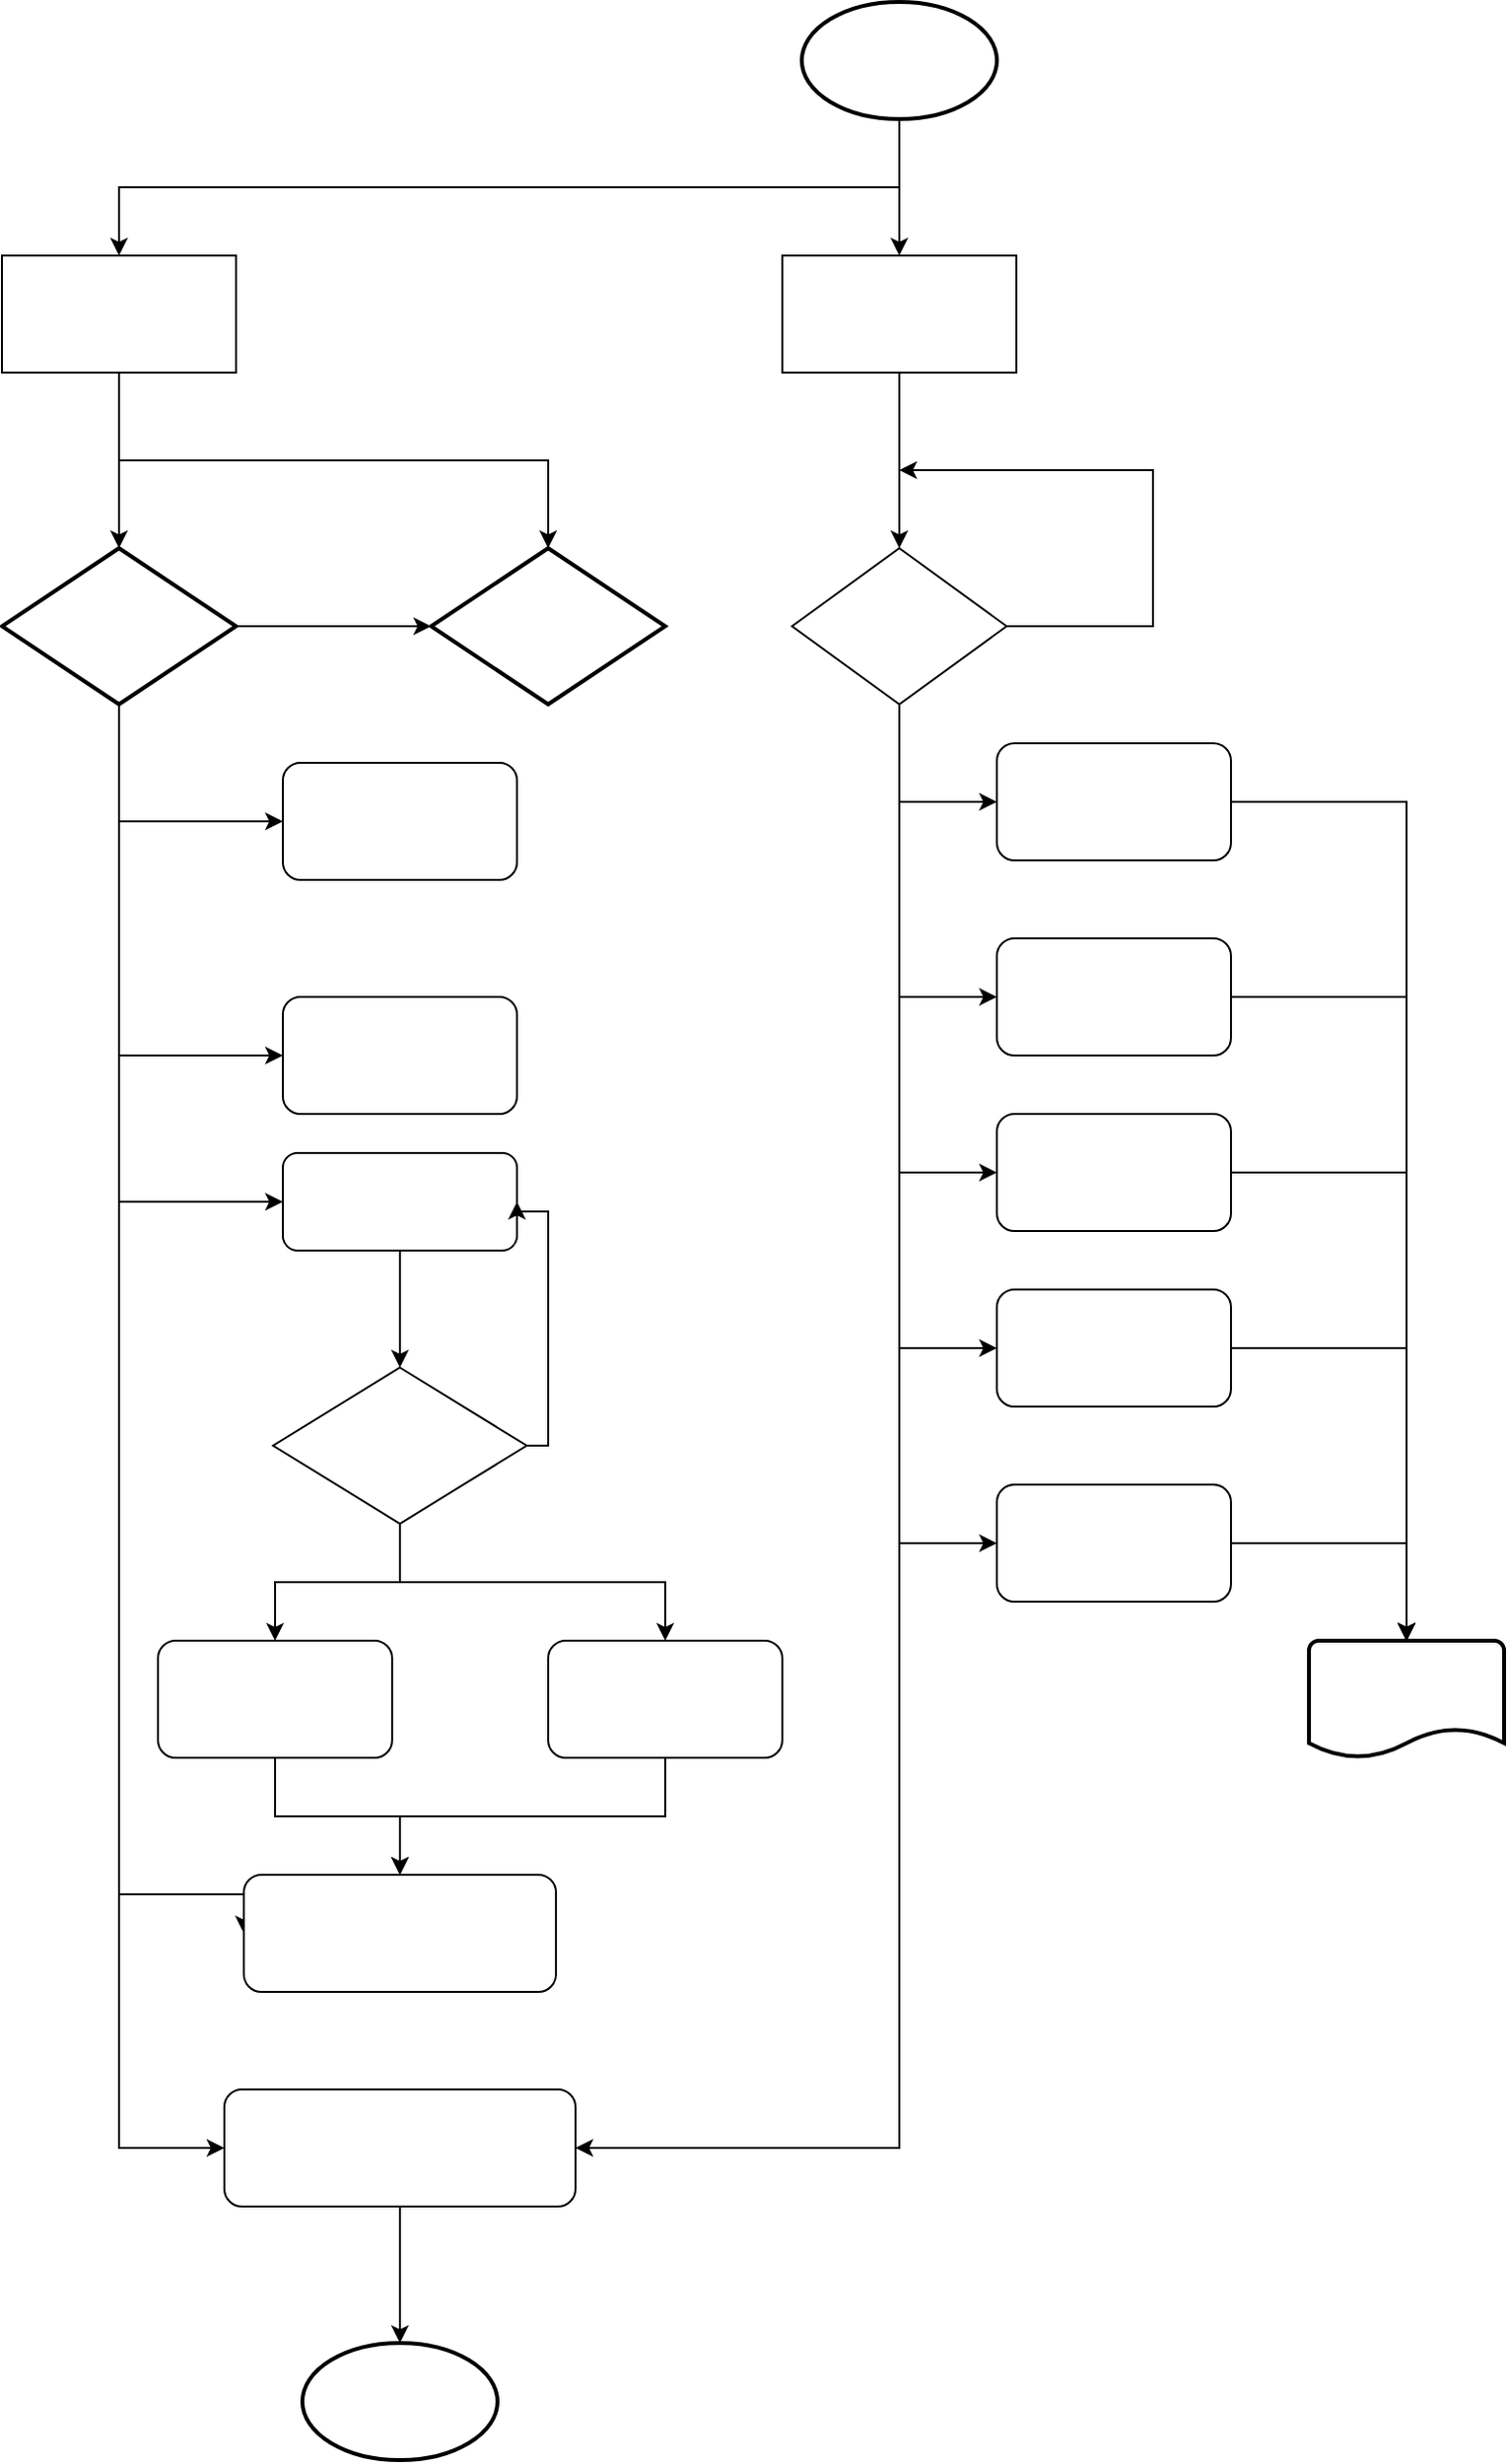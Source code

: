 <mxfile version="23.1.7" type="github">
  <diagram id="C5RBs43oDa-KdzZeNtuy" name="Page-1">
    <mxGraphModel dx="1249" dy="2435" grid="1" gridSize="10" guides="1" tooltips="1" connect="1" arrows="1" fold="1" page="1" pageScale="1" pageWidth="827" pageHeight="1169" background="none" math="0" shadow="0">
      <root>
        <mxCell id="WIyWlLk6GJQsqaUBKTNV-0" />
        <mxCell id="WIyWlLk6GJQsqaUBKTNV-1" parent="WIyWlLk6GJQsqaUBKTNV-0" />
        <mxCell id="BUGnZ8fRKYAwxfEeawZM-7" style="edgeStyle=orthogonalEdgeStyle;rounded=0;orthogonalLoop=1;jettySize=auto;html=1;exitX=0.5;exitY=1;exitDx=0;exitDy=0;exitPerimeter=0;" edge="1" parent="WIyWlLk6GJQsqaUBKTNV-1" source="BUGnZ8fRKYAwxfEeawZM-0" target="BUGnZ8fRKYAwxfEeawZM-6">
          <mxGeometry relative="1" as="geometry" />
        </mxCell>
        <mxCell id="BUGnZ8fRKYAwxfEeawZM-10" style="edgeStyle=orthogonalEdgeStyle;rounded=0;orthogonalLoop=1;jettySize=auto;html=1;" edge="1" parent="WIyWlLk6GJQsqaUBKTNV-1" source="BUGnZ8fRKYAwxfEeawZM-0" target="BUGnZ8fRKYAwxfEeawZM-5">
          <mxGeometry relative="1" as="geometry" />
        </mxCell>
        <mxCell id="BUGnZ8fRKYAwxfEeawZM-0" value="" style="strokeWidth=2;html=1;shape=mxgraph.flowchart.start_1;whiteSpace=wrap;" vertex="1" parent="WIyWlLk6GJQsqaUBKTNV-1">
          <mxGeometry x="530" width="100" height="60" as="geometry" />
        </mxCell>
        <mxCell id="BUGnZ8fRKYAwxfEeawZM-1" value="" style="strokeWidth=2;html=1;shape=mxgraph.flowchart.start_1;whiteSpace=wrap;" vertex="1" parent="WIyWlLk6GJQsqaUBKTNV-1">
          <mxGeometry x="274" y="1200" width="100" height="60" as="geometry" />
        </mxCell>
        <mxCell id="BUGnZ8fRKYAwxfEeawZM-4" style="edgeStyle=orthogonalEdgeStyle;rounded=0;orthogonalLoop=1;jettySize=auto;html=1;exitX=0.5;exitY=1;exitDx=0;exitDy=0;" edge="1" parent="WIyWlLk6GJQsqaUBKTNV-1">
          <mxGeometry relative="1" as="geometry">
            <mxPoint x="464" y="160" as="sourcePoint" />
            <mxPoint x="464" y="160" as="targetPoint" />
          </mxGeometry>
        </mxCell>
        <mxCell id="BUGnZ8fRKYAwxfEeawZM-42" style="edgeStyle=orthogonalEdgeStyle;rounded=0;orthogonalLoop=1;jettySize=auto;html=1;" edge="1" parent="WIyWlLk6GJQsqaUBKTNV-1" source="BUGnZ8fRKYAwxfEeawZM-5" target="BUGnZ8fRKYAwxfEeawZM-41">
          <mxGeometry relative="1" as="geometry" />
        </mxCell>
        <mxCell id="BUGnZ8fRKYAwxfEeawZM-5" value="" style="rounded=0;whiteSpace=wrap;html=1;" vertex="1" parent="WIyWlLk6GJQsqaUBKTNV-1">
          <mxGeometry x="520" y="130" width="120" height="60" as="geometry" />
        </mxCell>
        <mxCell id="BUGnZ8fRKYAwxfEeawZM-13" style="edgeStyle=orthogonalEdgeStyle;rounded=0;orthogonalLoop=1;jettySize=auto;html=1;" edge="1" parent="WIyWlLk6GJQsqaUBKTNV-1" source="BUGnZ8fRKYAwxfEeawZM-6" target="BUGnZ8fRKYAwxfEeawZM-8">
          <mxGeometry relative="1" as="geometry" />
        </mxCell>
        <mxCell id="BUGnZ8fRKYAwxfEeawZM-14" style="edgeStyle=orthogonalEdgeStyle;rounded=0;orthogonalLoop=1;jettySize=auto;html=1;exitX=0.5;exitY=1;exitDx=0;exitDy=0;" edge="1" parent="WIyWlLk6GJQsqaUBKTNV-1" source="BUGnZ8fRKYAwxfEeawZM-6" target="BUGnZ8fRKYAwxfEeawZM-12">
          <mxGeometry relative="1" as="geometry" />
        </mxCell>
        <mxCell id="BUGnZ8fRKYAwxfEeawZM-6" value="" style="rounded=0;whiteSpace=wrap;html=1;" vertex="1" parent="WIyWlLk6GJQsqaUBKTNV-1">
          <mxGeometry x="120" y="130" width="120" height="60" as="geometry" />
        </mxCell>
        <mxCell id="BUGnZ8fRKYAwxfEeawZM-15" style="edgeStyle=orthogonalEdgeStyle;rounded=0;orthogonalLoop=1;jettySize=auto;html=1;" edge="1" parent="WIyWlLk6GJQsqaUBKTNV-1" source="BUGnZ8fRKYAwxfEeawZM-8" target="BUGnZ8fRKYAwxfEeawZM-12">
          <mxGeometry relative="1" as="geometry" />
        </mxCell>
        <mxCell id="BUGnZ8fRKYAwxfEeawZM-22" style="edgeStyle=orthogonalEdgeStyle;rounded=0;orthogonalLoop=1;jettySize=auto;html=1;entryX=0;entryY=0.5;entryDx=0;entryDy=0;" edge="1" parent="WIyWlLk6GJQsqaUBKTNV-1" source="BUGnZ8fRKYAwxfEeawZM-8" target="BUGnZ8fRKYAwxfEeawZM-20">
          <mxGeometry relative="1" as="geometry" />
        </mxCell>
        <mxCell id="BUGnZ8fRKYAwxfEeawZM-23" style="edgeStyle=orthogonalEdgeStyle;rounded=0;orthogonalLoop=1;jettySize=auto;html=1;entryX=0;entryY=0.5;entryDx=0;entryDy=0;exitX=0.5;exitY=1;exitDx=0;exitDy=0;exitPerimeter=0;" edge="1" parent="WIyWlLk6GJQsqaUBKTNV-1" source="BUGnZ8fRKYAwxfEeawZM-8" target="BUGnZ8fRKYAwxfEeawZM-17">
          <mxGeometry relative="1" as="geometry" />
        </mxCell>
        <mxCell id="BUGnZ8fRKYAwxfEeawZM-24" style="edgeStyle=orthogonalEdgeStyle;rounded=0;orthogonalLoop=1;jettySize=auto;html=1;entryX=0;entryY=0.5;entryDx=0;entryDy=0;exitX=0.5;exitY=1;exitDx=0;exitDy=0;exitPerimeter=0;" edge="1" parent="WIyWlLk6GJQsqaUBKTNV-1" source="BUGnZ8fRKYAwxfEeawZM-8" target="BUGnZ8fRKYAwxfEeawZM-18">
          <mxGeometry relative="1" as="geometry" />
        </mxCell>
        <mxCell id="BUGnZ8fRKYAwxfEeawZM-27" style="edgeStyle=orthogonalEdgeStyle;rounded=0;orthogonalLoop=1;jettySize=auto;html=1;entryX=0;entryY=0.5;entryDx=0;entryDy=0;exitX=0.5;exitY=1;exitDx=0;exitDy=0;exitPerimeter=0;" edge="1" parent="WIyWlLk6GJQsqaUBKTNV-1" source="BUGnZ8fRKYAwxfEeawZM-8" target="BUGnZ8fRKYAwxfEeawZM-26">
          <mxGeometry relative="1" as="geometry" />
        </mxCell>
        <mxCell id="BUGnZ8fRKYAwxfEeawZM-38" style="edgeStyle=orthogonalEdgeStyle;rounded=0;orthogonalLoop=1;jettySize=auto;html=1;entryX=0;entryY=0.5;entryDx=0;entryDy=0;exitX=0.5;exitY=1;exitDx=0;exitDy=0;exitPerimeter=0;" edge="1" parent="WIyWlLk6GJQsqaUBKTNV-1" source="BUGnZ8fRKYAwxfEeawZM-8" target="BUGnZ8fRKYAwxfEeawZM-37">
          <mxGeometry relative="1" as="geometry">
            <Array as="points">
              <mxPoint x="180" y="970" />
            </Array>
          </mxGeometry>
        </mxCell>
        <mxCell id="BUGnZ8fRKYAwxfEeawZM-8" value="" style="strokeWidth=2;html=1;shape=mxgraph.flowchart.decision;whiteSpace=wrap;" vertex="1" parent="WIyWlLk6GJQsqaUBKTNV-1">
          <mxGeometry x="120" y="280" width="120" height="80" as="geometry" />
        </mxCell>
        <mxCell id="BUGnZ8fRKYAwxfEeawZM-12" value="" style="strokeWidth=2;html=1;shape=mxgraph.flowchart.decision;whiteSpace=wrap;" vertex="1" parent="WIyWlLk6GJQsqaUBKTNV-1">
          <mxGeometry x="340" y="280" width="120" height="80" as="geometry" />
        </mxCell>
        <mxCell id="BUGnZ8fRKYAwxfEeawZM-17" value="" style="rounded=1;whiteSpace=wrap;html=1;" vertex="1" parent="WIyWlLk6GJQsqaUBKTNV-1">
          <mxGeometry x="264" y="390" width="120" height="60" as="geometry" />
        </mxCell>
        <mxCell id="BUGnZ8fRKYAwxfEeawZM-18" value="" style="rounded=1;whiteSpace=wrap;html=1;" vertex="1" parent="WIyWlLk6GJQsqaUBKTNV-1">
          <mxGeometry x="264" y="510" width="120" height="60" as="geometry" />
        </mxCell>
        <mxCell id="BUGnZ8fRKYAwxfEeawZM-21" style="edgeStyle=orthogonalEdgeStyle;rounded=0;orthogonalLoop=1;jettySize=auto;html=1;" edge="1" parent="WIyWlLk6GJQsqaUBKTNV-1" source="BUGnZ8fRKYAwxfEeawZM-20" target="BUGnZ8fRKYAwxfEeawZM-1">
          <mxGeometry relative="1" as="geometry" />
        </mxCell>
        <mxCell id="BUGnZ8fRKYAwxfEeawZM-20" value="" style="rounded=1;whiteSpace=wrap;html=1;" vertex="1" parent="WIyWlLk6GJQsqaUBKTNV-1">
          <mxGeometry x="234" y="1070" width="180" height="60" as="geometry" />
        </mxCell>
        <mxCell id="BUGnZ8fRKYAwxfEeawZM-32" style="edgeStyle=orthogonalEdgeStyle;rounded=0;orthogonalLoop=1;jettySize=auto;html=1;" edge="1" parent="WIyWlLk6GJQsqaUBKTNV-1" source="BUGnZ8fRKYAwxfEeawZM-26" target="BUGnZ8fRKYAwxfEeawZM-28">
          <mxGeometry relative="1" as="geometry" />
        </mxCell>
        <mxCell id="BUGnZ8fRKYAwxfEeawZM-26" value="" style="rounded=1;whiteSpace=wrap;html=1;" vertex="1" parent="WIyWlLk6GJQsqaUBKTNV-1">
          <mxGeometry x="264" y="590" width="120" height="50" as="geometry" />
        </mxCell>
        <mxCell id="BUGnZ8fRKYAwxfEeawZM-30" style="edgeStyle=orthogonalEdgeStyle;rounded=0;orthogonalLoop=1;jettySize=auto;html=1;entryX=1;entryY=0.5;entryDx=0;entryDy=0;exitX=1;exitY=0.5;exitDx=0;exitDy=0;" edge="1" parent="WIyWlLk6GJQsqaUBKTNV-1" source="BUGnZ8fRKYAwxfEeawZM-28" target="BUGnZ8fRKYAwxfEeawZM-26">
          <mxGeometry relative="1" as="geometry">
            <Array as="points">
              <mxPoint x="400" y="740" />
              <mxPoint x="400" y="620" />
            </Array>
          </mxGeometry>
        </mxCell>
        <mxCell id="BUGnZ8fRKYAwxfEeawZM-35" style="edgeStyle=orthogonalEdgeStyle;rounded=0;orthogonalLoop=1;jettySize=auto;html=1;entryX=0.5;entryY=0;entryDx=0;entryDy=0;" edge="1" parent="WIyWlLk6GJQsqaUBKTNV-1" source="BUGnZ8fRKYAwxfEeawZM-28" target="BUGnZ8fRKYAwxfEeawZM-34">
          <mxGeometry relative="1" as="geometry" />
        </mxCell>
        <mxCell id="BUGnZ8fRKYAwxfEeawZM-36" style="edgeStyle=orthogonalEdgeStyle;rounded=0;orthogonalLoop=1;jettySize=auto;html=1;entryX=0.5;entryY=0;entryDx=0;entryDy=0;exitX=0.5;exitY=1;exitDx=0;exitDy=0;" edge="1" parent="WIyWlLk6GJQsqaUBKTNV-1" source="BUGnZ8fRKYAwxfEeawZM-28" target="BUGnZ8fRKYAwxfEeawZM-33">
          <mxGeometry relative="1" as="geometry" />
        </mxCell>
        <mxCell id="BUGnZ8fRKYAwxfEeawZM-28" value="" style="rhombus;whiteSpace=wrap;html=1;" vertex="1" parent="WIyWlLk6GJQsqaUBKTNV-1">
          <mxGeometry x="259" y="700" width="130" height="80" as="geometry" />
        </mxCell>
        <mxCell id="BUGnZ8fRKYAwxfEeawZM-40" style="edgeStyle=orthogonalEdgeStyle;rounded=0;orthogonalLoop=1;jettySize=auto;html=1;" edge="1" parent="WIyWlLk6GJQsqaUBKTNV-1" source="BUGnZ8fRKYAwxfEeawZM-33" target="BUGnZ8fRKYAwxfEeawZM-37">
          <mxGeometry relative="1" as="geometry" />
        </mxCell>
        <mxCell id="BUGnZ8fRKYAwxfEeawZM-33" value="" style="rounded=1;whiteSpace=wrap;html=1;" vertex="1" parent="WIyWlLk6GJQsqaUBKTNV-1">
          <mxGeometry x="400" y="840" width="120" height="60" as="geometry" />
        </mxCell>
        <mxCell id="BUGnZ8fRKYAwxfEeawZM-39" style="edgeStyle=orthogonalEdgeStyle;rounded=0;orthogonalLoop=1;jettySize=auto;html=1;entryX=0.5;entryY=0;entryDx=0;entryDy=0;" edge="1" parent="WIyWlLk6GJQsqaUBKTNV-1" source="BUGnZ8fRKYAwxfEeawZM-34" target="BUGnZ8fRKYAwxfEeawZM-37">
          <mxGeometry relative="1" as="geometry" />
        </mxCell>
        <mxCell id="BUGnZ8fRKYAwxfEeawZM-34" value="" style="rounded=1;whiteSpace=wrap;html=1;" vertex="1" parent="WIyWlLk6GJQsqaUBKTNV-1">
          <mxGeometry x="200" y="840" width="120" height="60" as="geometry" />
        </mxCell>
        <mxCell id="BUGnZ8fRKYAwxfEeawZM-37" value="" style="rounded=1;whiteSpace=wrap;html=1;" vertex="1" parent="WIyWlLk6GJQsqaUBKTNV-1">
          <mxGeometry x="244" y="960" width="160" height="60" as="geometry" />
        </mxCell>
        <mxCell id="BUGnZ8fRKYAwxfEeawZM-47" style="edgeStyle=orthogonalEdgeStyle;rounded=0;orthogonalLoop=1;jettySize=auto;html=1;entryX=1;entryY=0.5;entryDx=0;entryDy=0;exitX=0.5;exitY=1;exitDx=0;exitDy=0;" edge="1" parent="WIyWlLk6GJQsqaUBKTNV-1" source="BUGnZ8fRKYAwxfEeawZM-41" target="BUGnZ8fRKYAwxfEeawZM-20">
          <mxGeometry relative="1" as="geometry">
            <Array as="points">
              <mxPoint x="580" y="1100" />
            </Array>
          </mxGeometry>
        </mxCell>
        <mxCell id="BUGnZ8fRKYAwxfEeawZM-53" style="edgeStyle=orthogonalEdgeStyle;rounded=0;orthogonalLoop=1;jettySize=auto;html=1;entryX=0;entryY=0.5;entryDx=0;entryDy=0;" edge="1" parent="WIyWlLk6GJQsqaUBKTNV-1" source="BUGnZ8fRKYAwxfEeawZM-41" target="BUGnZ8fRKYAwxfEeawZM-48">
          <mxGeometry relative="1" as="geometry">
            <mxPoint x="600" y="440" as="targetPoint" />
            <Array as="points">
              <mxPoint x="580" y="410" />
            </Array>
          </mxGeometry>
        </mxCell>
        <mxCell id="BUGnZ8fRKYAwxfEeawZM-54" style="edgeStyle=orthogonalEdgeStyle;rounded=0;orthogonalLoop=1;jettySize=auto;html=1;entryX=0;entryY=0.5;entryDx=0;entryDy=0;exitX=0.5;exitY=1;exitDx=0;exitDy=0;" edge="1" parent="WIyWlLk6GJQsqaUBKTNV-1" source="BUGnZ8fRKYAwxfEeawZM-41" target="BUGnZ8fRKYAwxfEeawZM-49">
          <mxGeometry relative="1" as="geometry" />
        </mxCell>
        <mxCell id="BUGnZ8fRKYAwxfEeawZM-55" style="edgeStyle=orthogonalEdgeStyle;rounded=0;orthogonalLoop=1;jettySize=auto;html=1;entryX=0;entryY=0.5;entryDx=0;entryDy=0;" edge="1" parent="WIyWlLk6GJQsqaUBKTNV-1" source="BUGnZ8fRKYAwxfEeawZM-41" target="BUGnZ8fRKYAwxfEeawZM-50">
          <mxGeometry relative="1" as="geometry" />
        </mxCell>
        <mxCell id="BUGnZ8fRKYAwxfEeawZM-56" style="edgeStyle=orthogonalEdgeStyle;rounded=0;orthogonalLoop=1;jettySize=auto;html=1;entryX=0;entryY=0.5;entryDx=0;entryDy=0;" edge="1" parent="WIyWlLk6GJQsqaUBKTNV-1" source="BUGnZ8fRKYAwxfEeawZM-41" target="BUGnZ8fRKYAwxfEeawZM-51">
          <mxGeometry relative="1" as="geometry" />
        </mxCell>
        <mxCell id="BUGnZ8fRKYAwxfEeawZM-57" style="edgeStyle=orthogonalEdgeStyle;rounded=0;orthogonalLoop=1;jettySize=auto;html=1;entryX=0;entryY=0.5;entryDx=0;entryDy=0;" edge="1" parent="WIyWlLk6GJQsqaUBKTNV-1" source="BUGnZ8fRKYAwxfEeawZM-41" target="BUGnZ8fRKYAwxfEeawZM-52">
          <mxGeometry relative="1" as="geometry" />
        </mxCell>
        <mxCell id="BUGnZ8fRKYAwxfEeawZM-41" value="" style="rhombus;whiteSpace=wrap;html=1;" vertex="1" parent="WIyWlLk6GJQsqaUBKTNV-1">
          <mxGeometry x="525" y="280" width="110" height="80" as="geometry" />
        </mxCell>
        <mxCell id="BUGnZ8fRKYAwxfEeawZM-46" value="" style="endArrow=classic;html=1;rounded=0;exitX=1;exitY=0.5;exitDx=0;exitDy=0;" edge="1" parent="WIyWlLk6GJQsqaUBKTNV-1" source="BUGnZ8fRKYAwxfEeawZM-41">
          <mxGeometry width="50" height="50" relative="1" as="geometry">
            <mxPoint x="650" y="410" as="sourcePoint" />
            <mxPoint x="580" y="240" as="targetPoint" />
            <Array as="points">
              <mxPoint x="710" y="320" />
              <mxPoint x="710" y="240" />
            </Array>
          </mxGeometry>
        </mxCell>
        <mxCell id="BUGnZ8fRKYAwxfEeawZM-48" value="" style="rounded=1;whiteSpace=wrap;html=1;" vertex="1" parent="WIyWlLk6GJQsqaUBKTNV-1">
          <mxGeometry x="630" y="380" width="120" height="60" as="geometry" />
        </mxCell>
        <mxCell id="BUGnZ8fRKYAwxfEeawZM-49" value="" style="rounded=1;whiteSpace=wrap;html=1;" vertex="1" parent="WIyWlLk6GJQsqaUBKTNV-1">
          <mxGeometry x="630" y="480" width="120" height="60" as="geometry" />
        </mxCell>
        <mxCell id="BUGnZ8fRKYAwxfEeawZM-61" style="edgeStyle=orthogonalEdgeStyle;rounded=0;orthogonalLoop=1;jettySize=auto;html=1;" edge="1" parent="WIyWlLk6GJQsqaUBKTNV-1" source="BUGnZ8fRKYAwxfEeawZM-50" target="BUGnZ8fRKYAwxfEeawZM-58">
          <mxGeometry relative="1" as="geometry" />
        </mxCell>
        <mxCell id="BUGnZ8fRKYAwxfEeawZM-50" value="" style="rounded=1;whiteSpace=wrap;html=1;" vertex="1" parent="WIyWlLk6GJQsqaUBKTNV-1">
          <mxGeometry x="630" y="570" width="120" height="60" as="geometry" />
        </mxCell>
        <mxCell id="BUGnZ8fRKYAwxfEeawZM-62" style="edgeStyle=orthogonalEdgeStyle;rounded=0;orthogonalLoop=1;jettySize=auto;html=1;" edge="1" parent="WIyWlLk6GJQsqaUBKTNV-1" source="BUGnZ8fRKYAwxfEeawZM-51" target="BUGnZ8fRKYAwxfEeawZM-58">
          <mxGeometry relative="1" as="geometry" />
        </mxCell>
        <mxCell id="BUGnZ8fRKYAwxfEeawZM-51" value="" style="rounded=1;whiteSpace=wrap;html=1;" vertex="1" parent="WIyWlLk6GJQsqaUBKTNV-1">
          <mxGeometry x="630" y="660" width="120" height="60" as="geometry" />
        </mxCell>
        <mxCell id="BUGnZ8fRKYAwxfEeawZM-52" value="" style="rounded=1;whiteSpace=wrap;html=1;" vertex="1" parent="WIyWlLk6GJQsqaUBKTNV-1">
          <mxGeometry x="630" y="760" width="120" height="60" as="geometry" />
        </mxCell>
        <mxCell id="BUGnZ8fRKYAwxfEeawZM-58" value="" style="strokeWidth=2;html=1;shape=mxgraph.flowchart.document2;whiteSpace=wrap;size=0.25;" vertex="1" parent="WIyWlLk6GJQsqaUBKTNV-1">
          <mxGeometry x="790" y="840" width="100" height="60" as="geometry" />
        </mxCell>
        <mxCell id="BUGnZ8fRKYAwxfEeawZM-59" style="edgeStyle=orthogonalEdgeStyle;rounded=0;orthogonalLoop=1;jettySize=auto;html=1;entryX=0.5;entryY=0;entryDx=0;entryDy=0;entryPerimeter=0;" edge="1" parent="WIyWlLk6GJQsqaUBKTNV-1" source="BUGnZ8fRKYAwxfEeawZM-48" target="BUGnZ8fRKYAwxfEeawZM-58">
          <mxGeometry relative="1" as="geometry" />
        </mxCell>
        <mxCell id="BUGnZ8fRKYAwxfEeawZM-60" style="edgeStyle=orthogonalEdgeStyle;rounded=0;orthogonalLoop=1;jettySize=auto;html=1;entryX=0.5;entryY=0;entryDx=0;entryDy=0;entryPerimeter=0;" edge="1" parent="WIyWlLk6GJQsqaUBKTNV-1" source="BUGnZ8fRKYAwxfEeawZM-49" target="BUGnZ8fRKYAwxfEeawZM-58">
          <mxGeometry relative="1" as="geometry" />
        </mxCell>
        <mxCell id="BUGnZ8fRKYAwxfEeawZM-63" style="edgeStyle=orthogonalEdgeStyle;rounded=0;orthogonalLoop=1;jettySize=auto;html=1;entryX=0.5;entryY=0;entryDx=0;entryDy=0;entryPerimeter=0;" edge="1" parent="WIyWlLk6GJQsqaUBKTNV-1" source="BUGnZ8fRKYAwxfEeawZM-52" target="BUGnZ8fRKYAwxfEeawZM-58">
          <mxGeometry relative="1" as="geometry" />
        </mxCell>
      </root>
    </mxGraphModel>
  </diagram>
</mxfile>
